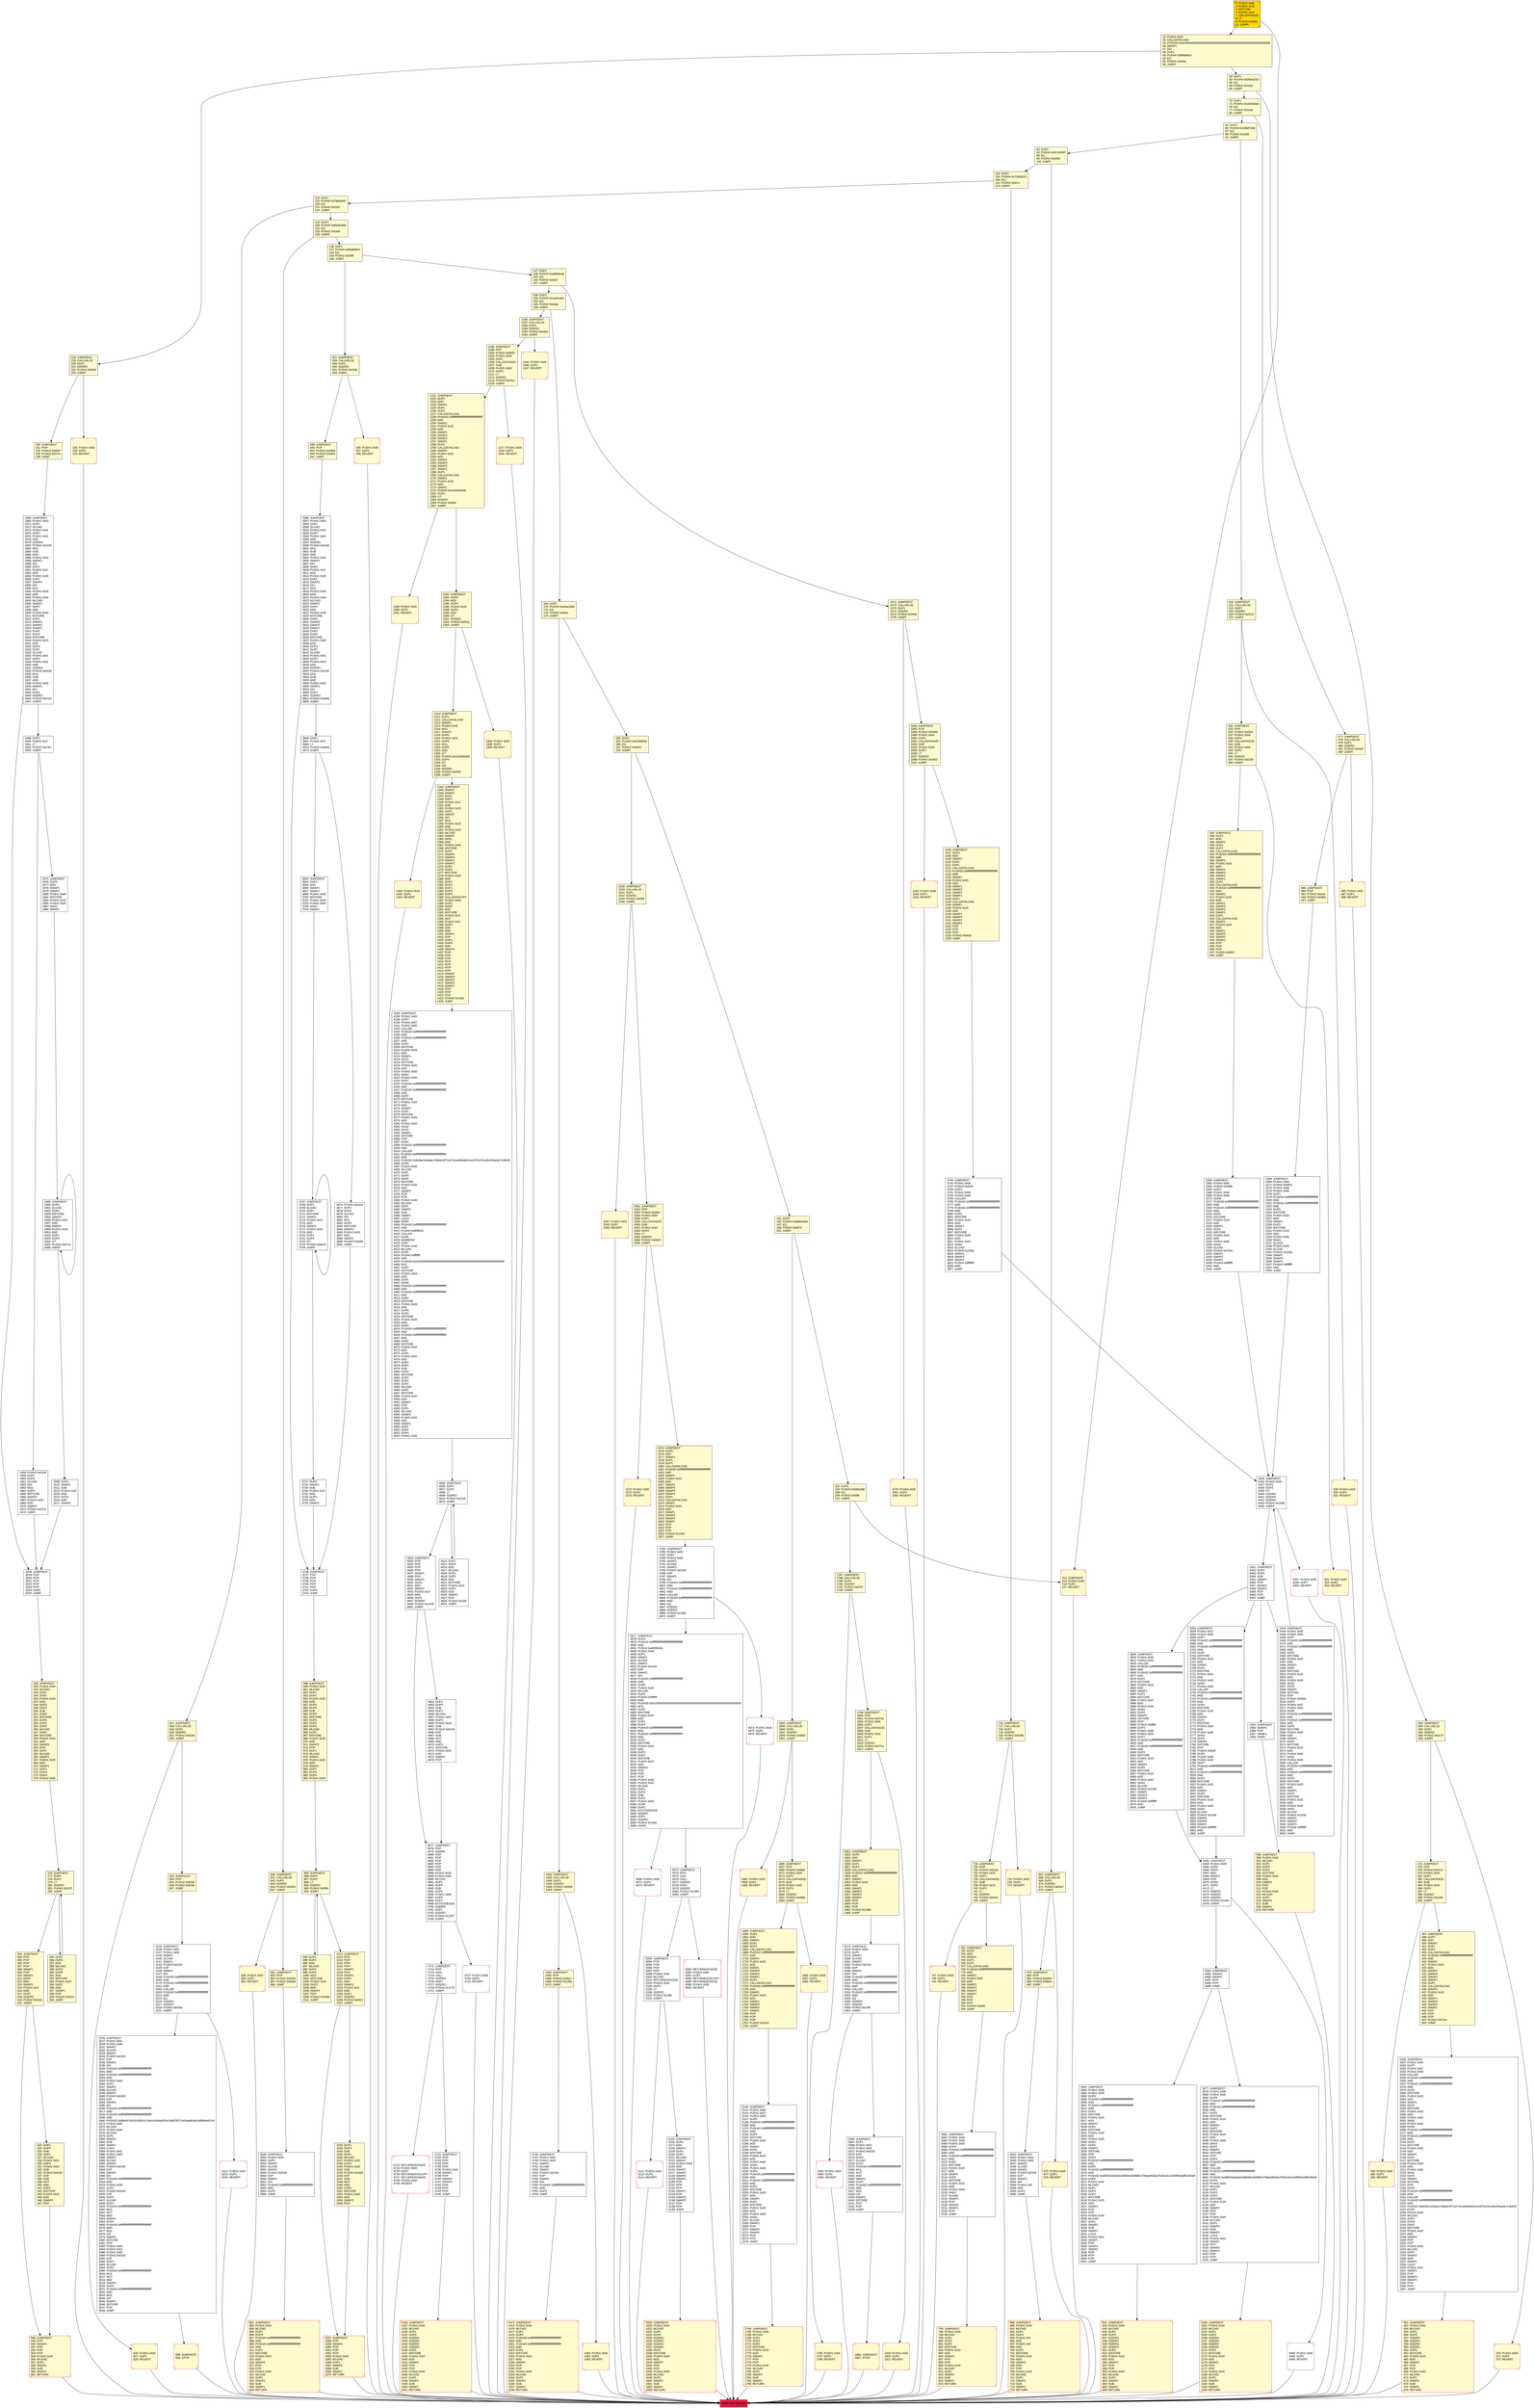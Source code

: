 digraph G {
bgcolor=transparent rankdir=UD;
node [shape=box style=filled color=black fillcolor=white fontname=arial fontcolor=black];
675 [label="675: PUSH1 0x00\l677: DUP1\l678: REVERT\l" fillcolor=lemonchiffon shape=Msquare color=crimson ];
1032 [label="1032: DUP1\l1033: DUP3\l1034: SUB\l1035: DUP1\l1036: MLOAD\l1037: PUSH1 0x01\l1039: DUP4\l1040: PUSH1 0x20\l1042: SUB\l1043: PUSH2 0x0100\l1046: EXP\l1047: SUB\l1048: NOT\l1049: AND\l1050: DUP2\l1051: MSTORE\l1052: PUSH1 0x20\l1054: ADD\l1055: SWAP2\l1056: POP\l" fillcolor=lemonchiffon ];
1868 [label="1868: JUMPDEST\l1869: PUSH1 0x03\l1871: DUP1\l1872: SLOAD\l1873: PUSH1 0x01\l1875: DUP2\l1876: PUSH1 0x01\l1878: AND\l1879: ISZERO\l1880: PUSH2 0x0100\l1883: MUL\l1884: SUB\l1885: AND\l1886: PUSH1 0x02\l1888: SWAP1\l1889: DIV\l1890: DUP1\l1891: PUSH1 0x1f\l1893: ADD\l1894: PUSH1 0x20\l1896: DUP1\l1897: SWAP2\l1898: DIV\l1899: MUL\l1900: PUSH1 0x20\l1902: ADD\l1903: PUSH1 0x40\l1905: MLOAD\l1906: SWAP1\l1907: DUP2\l1908: ADD\l1909: PUSH1 0x40\l1911: MSTORE\l1912: DUP1\l1913: SWAP3\l1914: SWAP2\l1915: SWAP1\l1916: DUP2\l1917: DUP2\l1918: MSTORE\l1919: PUSH1 0x20\l1921: ADD\l1922: DUP3\l1923: DUP1\l1924: SLOAD\l1925: PUSH1 0x01\l1927: DUP2\l1928: PUSH1 0x01\l1930: AND\l1931: ISZERO\l1932: PUSH2 0x0100\l1935: MUL\l1936: SUB\l1937: AND\l1938: PUSH1 0x02\l1940: SWAP1\l1941: DIV\l1942: DUP1\l1943: ISZERO\l1944: PUSH2 0x07e2\l1947: JUMPI\l" ];
948 [label="948: JUMPDEST\l949: PUSH1 0x40\l951: MLOAD\l952: DUP1\l953: DUP1\l954: PUSH1 0x20\l956: ADD\l957: DUP3\l958: DUP2\l959: SUB\l960: DUP3\l961: MSTORE\l962: DUP4\l963: DUP2\l964: DUP2\l965: MLOAD\l966: DUP2\l967: MSTORE\l968: PUSH1 0x20\l970: ADD\l971: SWAP2\l972: POP\l973: DUP1\l974: MLOAD\l975: SWAP1\l976: PUSH1 0x20\l978: ADD\l979: SWAP1\l980: DUP1\l981: DUP4\l982: DUP4\l983: PUSH1 0x00\l" fillcolor=lemonchiffon ];
4784 [label="4784: JUMPDEST\l4785: PUSH1 0x00\l4787: DUP1\l4788: PUSH1 0x00\l4790: SWAP1\l4791: SLOAD\l4792: SWAP1\l4793: PUSH2 0x0100\l4796: EXP\l4797: SWAP1\l4798: DIV\l4799: PUSH20 0xffffffffffffffffffffffffffffffffffffffff\l4820: AND\l4821: PUSH20 0xffffffffffffffffffffffffffffffffffffffff\l4842: AND\l4843: CALLER\l4844: PUSH20 0xffffffffffffffffffffffffffffffffffffffff\l4865: AND\l4866: EQ\l4867: ISZERO\l4868: ISZERO\l4869: PUSH2 0x130d\l4872: JUMPI\l" ];
688 [label="688: JUMPDEST\l689: PUSH1 0x40\l691: MLOAD\l692: DUP1\l693: DUP3\l694: PUSH1 0xff\l696: AND\l697: PUSH1 0xff\l699: AND\l700: DUP2\l701: MSTORE\l702: PUSH1 0x20\l704: ADD\l705: SWAP2\l706: POP\l707: POP\l708: PUSH1 0x40\l710: MLOAD\l711: DUP1\l712: SWAP2\l713: SUB\l714: SWAP1\l715: RETURN\l" fillcolor=lemonchiffon shape=Msquare color=crimson ];
230 [label="230: JUMPDEST\l231: POP\l232: PUSH2 0x00ef\l235: PUSH2 0x074c\l238: JUMP\l" fillcolor=lemonchiffon ];
935 [label="935: PUSH1 0x00\l937: DUP1\l938: REVERT\l" fillcolor=lemonchiffon shape=Msquare color=crimson ];
158 [label="158: DUP1\l159: PUSH4 0xcae9ca51\l164: EQ\l165: PUSH2 0x04a2\l168: JUMPI\l" fillcolor=lemonchiffon ];
1194 [label="1194: PUSH1 0x00\l1196: DUP1\l1197: REVERT\l" fillcolor=lemonchiffon shape=Msquare color=crimson ];
1551 [label="1551: JUMPDEST\l1552: POP\l1553: PUSH2 0x065c\l1556: PUSH1 0x04\l1558: DUP1\l1559: CALLDATASIZE\l1560: SUB\l1561: PUSH1 0x40\l1563: DUP2\l1564: LT\l1565: ISZERO\l1566: PUSH2 0x0626\l1569: JUMPI\l" fillcolor=lemonchiffon ];
861 [label="861: JUMPDEST\l862: PUSH1 0x40\l864: MLOAD\l865: DUP1\l866: DUP3\l867: PUSH20 0xffffffffffffffffffffffffffffffffffffffff\l888: AND\l889: PUSH20 0xffffffffffffffffffffffffffffffffffffffff\l910: AND\l911: DUP2\l912: MSTORE\l913: PUSH1 0x20\l915: ADD\l916: SWAP2\l917: POP\l918: POP\l919: PUSH1 0x40\l921: MLOAD\l922: DUP1\l923: SWAP2\l924: SUB\l925: SWAP1\l926: RETURN\l" fillcolor=lemonchiffon shape=Msquare color=crimson ];
1083 [label="1083: JUMPDEST\l1084: POP\l1085: PUSH2 0x0488\l1088: PUSH1 0x04\l1090: DUP1\l1091: CALLDATASIZE\l1092: SUB\l1093: PUSH1 0x40\l1095: DUP2\l1096: LT\l1097: ISZERO\l1098: PUSH2 0x0452\l1101: JUMPI\l" fillcolor=lemonchiffon ];
1460 [label="1460: PUSH1 0x00\l1462: DUP1\l1463: REVERT\l" fillcolor=lemonchiffon shape=Msquare color=crimson ];
4746 [label="4746: JUMPDEST\l4747: PUSH1 0x01\l4749: PUSH1 0x00\l4751: SWAP1\l4752: SLOAD\l4753: SWAP1\l4754: PUSH2 0x0100\l4757: EXP\l4758: SWAP1\l4759: DIV\l4760: PUSH20 0xffffffffffffffffffffffffffffffffffffffff\l4781: AND\l4782: DUP2\l4783: JUMP\l" ];
4155 [label="4155: JUMPDEST\l4156: PUSH1 0x00\l4158: DUP3\l4159: PUSH1 0x07\l4161: PUSH1 0x00\l4163: CALLER\l4164: PUSH20 0xffffffffffffffffffffffffffffffffffffffff\l4185: AND\l4186: PUSH20 0xffffffffffffffffffffffffffffffffffffffff\l4207: AND\l4208: DUP2\l4209: MSTORE\l4210: PUSH1 0x20\l4212: ADD\l4213: SWAP1\l4214: DUP2\l4215: MSTORE\l4216: PUSH1 0x20\l4218: ADD\l4219: PUSH1 0x00\l4221: SHA3\l4222: PUSH1 0x00\l4224: DUP7\l4225: PUSH20 0xffffffffffffffffffffffffffffffffffffffff\l4246: AND\l4247: PUSH20 0xffffffffffffffffffffffffffffffffffffffff\l4268: AND\l4269: DUP2\l4270: MSTORE\l4271: PUSH1 0x20\l4273: ADD\l4274: SWAP1\l4275: DUP2\l4276: MSTORE\l4277: PUSH1 0x20\l4279: ADD\l4280: PUSH1 0x00\l4282: SHA3\l4283: DUP2\l4284: SWAP1\l4285: SSTORE\l4286: POP\l4287: DUP4\l4288: PUSH20 0xffffffffffffffffffffffffffffffffffffffff\l4309: AND\l4310: CALLER\l4311: PUSH20 0xffffffffffffffffffffffffffffffffffffffff\l4332: AND\l4333: PUSH32 0x8c5be1e5ebec7d5bd14f71427d1e84f3dd0314c0f7b2291e5b200ac8c7c3b925\l4366: DUP6\l4367: PUSH1 0x40\l4369: MLOAD\l4370: DUP1\l4371: DUP3\l4372: DUP2\l4373: MSTORE\l4374: PUSH1 0x20\l4376: ADD\l4377: SWAP2\l4378: POP\l4379: POP\l4380: PUSH1 0x40\l4382: MLOAD\l4383: DUP1\l4384: SWAP2\l4385: SUB\l4386: SWAP1\l4387: LOG3\l4388: DUP4\l4389: PUSH20 0xffffffffffffffffffffffffffffffffffffffff\l4410: AND\l4411: PUSH4 0x8f4ffcb1\l4416: CALLER\l4417: DUP6\l4418: ADDRESS\l4419: DUP7\l4420: PUSH1 0x40\l4422: MLOAD\l4423: DUP6\l4424: PUSH4 0xffffffff\l4429: AND\l4430: PUSH29 0x0100000000000000000000000000000000000000000000000000000000\l4460: MUL\l4461: DUP2\l4462: MSTORE\l4463: PUSH1 0x04\l4465: ADD\l4466: DUP1\l4467: DUP6\l4468: PUSH20 0xffffffffffffffffffffffffffffffffffffffff\l4489: AND\l4490: PUSH20 0xffffffffffffffffffffffffffffffffffffffff\l4511: AND\l4512: DUP2\l4513: MSTORE\l4514: PUSH1 0x20\l4516: ADD\l4517: DUP5\l4518: DUP2\l4519: MSTORE\l4520: PUSH1 0x20\l4522: ADD\l4523: DUP4\l4524: PUSH20 0xffffffffffffffffffffffffffffffffffffffff\l4545: AND\l4546: PUSH20 0xffffffffffffffffffffffffffffffffffffffff\l4567: AND\l4568: DUP2\l4569: MSTORE\l4570: PUSH1 0x20\l4572: ADD\l4573: DUP1\l4574: PUSH1 0x20\l4576: ADD\l4577: DUP3\l4578: DUP2\l4579: SUB\l4580: DUP3\l4581: MSTORE\l4582: DUP4\l4583: DUP2\l4584: DUP2\l4585: MLOAD\l4586: DUP2\l4587: MSTORE\l4588: PUSH1 0x20\l4590: ADD\l4591: SWAP2\l4592: POP\l4593: DUP1\l4594: MLOAD\l4595: SWAP1\l4596: PUSH1 0x20\l4598: ADD\l4599: SWAP1\l4600: DUP1\l4601: DUP4\l4602: DUP4\l4603: PUSH1 0x00\l" ];
3226 [label="3226: JUMPDEST\l3227: PUSH1 0x01\l3229: PUSH1 0x00\l3231: SWAP1\l3232: SLOAD\l3233: SWAP1\l3234: PUSH2 0x0100\l3237: EXP\l3238: SWAP1\l3239: DIV\l3240: PUSH20 0xffffffffffffffffffffffffffffffffffffffff\l3261: AND\l3262: PUSH20 0xffffffffffffffffffffffffffffffffffffffff\l3283: AND\l3284: PUSH1 0x00\l3286: DUP1\l3287: SWAP1\l3288: SLOAD\l3289: SWAP1\l3290: PUSH2 0x0100\l3293: EXP\l3294: SWAP1\l3295: DIV\l3296: PUSH20 0xffffffffffffffffffffffffffffffffffffffff\l3317: AND\l3318: PUSH20 0xffffffffffffffffffffffffffffffffffffffff\l3339: AND\l3340: PUSH32 0x8be0079c531659141344cd1fd0a4f28419497f9722a3daafe3b4186f6b6457e0\l3373: PUSH1 0x40\l3375: MLOAD\l3376: PUSH1 0x40\l3378: MLOAD\l3379: DUP1\l3380: SWAP2\l3381: SUB\l3382: SWAP1\l3383: LOG3\l3384: PUSH1 0x01\l3386: PUSH1 0x00\l3388: SWAP1\l3389: SLOAD\l3390: SWAP1\l3391: PUSH2 0x0100\l3394: EXP\l3395: SWAP1\l3396: DIV\l3397: PUSH20 0xffffffffffffffffffffffffffffffffffffffff\l3418: AND\l3419: PUSH1 0x00\l3421: DUP1\l3422: PUSH2 0x0100\l3425: EXP\l3426: DUP2\l3427: SLOAD\l3428: DUP2\l3429: PUSH20 0xffffffffffffffffffffffffffffffffffffffff\l3450: MUL\l3451: NOT\l3452: AND\l3453: SWAP1\l3454: DUP4\l3455: PUSH20 0xffffffffffffffffffffffffffffffffffffffff\l3476: AND\l3477: MUL\l3478: OR\l3479: SWAP1\l3480: SSTORE\l3481: POP\l3482: PUSH1 0x00\l3484: PUSH1 0x01\l3486: PUSH1 0x00\l3488: PUSH2 0x0100\l3491: EXP\l3492: DUP2\l3493: SLOAD\l3494: DUP2\l3495: PUSH20 0xffffffffffffffffffffffffffffffffffffffff\l3516: MUL\l3517: NOT\l3518: AND\l3519: SWAP1\l3520: DUP4\l3521: PUSH20 0xffffffffffffffffffffffffffffffffffffffff\l3542: AND\l3543: MUL\l3544: OR\l3545: SWAP1\l3546: SSTORE\l3547: POP\l3548: JUMP\l" ];
4711 [label="4711: JUMPDEST\l4712: POP\l4713: GAS\l4714: CALL\l4715: ISZERO\l4716: DUP1\l4717: ISZERO\l4718: PUSH2 0x127b\l4721: JUMPI\l" ];
1666 [label="1666: JUMPDEST\l1667: POP\l1668: PUSH2 0x06e5\l1671: PUSH1 0x04\l1673: DUP1\l1674: CALLDATASIZE\l1675: SUB\l1676: PUSH1 0x40\l1678: DUP2\l1679: LT\l1680: ISZERO\l1681: PUSH2 0x0699\l1684: JUMPI\l" fillcolor=lemonchiffon ];
3744 [label="3744: JUMPDEST\l3745: PUSH1 0x00\l3747: PUSH2 0x0ef4\l3750: DUP3\l3751: PUSH1 0x06\l3753: PUSH1 0x00\l3755: CALLER\l3756: PUSH20 0xffffffffffffffffffffffffffffffffffffffff\l3777: AND\l3778: PUSH20 0xffffffffffffffffffffffffffffffffffffffff\l3799: AND\l3800: DUP2\l3801: MSTORE\l3802: PUSH1 0x20\l3804: ADD\l3805: SWAP1\l3806: DUP2\l3807: MSTORE\l3808: PUSH1 0x20\l3810: ADD\l3811: PUSH1 0x00\l3813: SHA3\l3814: SLOAD\l3815: PUSH2 0x153a\l3818: SWAP1\l3819: SWAP2\l3820: SWAP1\l3821: PUSH4 0xffffffff\l3826: AND\l3827: JUMP\l" ];
1989 [label="1989: JUMPDEST\l1990: DUP2\l1991: SLOAD\l1992: DUP2\l1993: MSTORE\l1994: SWAP1\l1995: PUSH1 0x01\l1997: ADD\l1998: SWAP1\l1999: PUSH1 0x20\l2001: ADD\l2002: DUP1\l2003: DUP4\l2004: GT\l2005: PUSH2 0x07c5\l2008: JUMPI\l" ];
4652 [label="4652: DUP1\l4653: DUP3\l4654: SUB\l4655: DUP1\l4656: MLOAD\l4657: PUSH1 0x01\l4659: DUP4\l4660: PUSH1 0x20\l4662: SUB\l4663: PUSH2 0x0100\l4666: EXP\l4667: SUB\l4668: NOT\l4669: AND\l4670: DUP2\l4671: MSTORE\l4672: PUSH1 0x20\l4674: ADD\l4675: SWAP2\l4676: POP\l" ];
393 [label="393: PUSH1 0x00\l395: DUP1\l396: REVERT\l" fillcolor=lemonchiffon shape=Msquare color=crimson ];
202 [label="202: DUP1\l203: PUSH4 0xf2fde38b\l208: EQ\l209: PUSH2 0x06fb\l212: JUMPI\l" fillcolor=lemonchiffon ];
4614 [label="4614: DUP1\l4615: DUP3\l4616: ADD\l4617: MLOAD\l4618: DUP2\l4619: DUP5\l4620: ADD\l4621: MSTORE\l4622: PUSH1 0x20\l4624: DUP2\l4625: ADD\l4626: SWAP1\l4627: POP\l4628: PUSH2 0x11fd\l4631: JUMP\l" ];
1799 [label="1799: JUMPDEST\l1800: POP\l1801: PUSH2 0x074a\l1804: PUSH1 0x04\l1806: DUP1\l1807: CALLDATASIZE\l1808: SUB\l1809: PUSH1 0x20\l1811: DUP2\l1812: LT\l1813: ISZERO\l1814: PUSH2 0x071e\l1817: JUMPI\l" fillcolor=lemonchiffon ];
13 [label="13: PUSH1 0x00\l15: CALLDATALOAD\l16: PUSH29 0x0100000000000000000000000000000000000000000000000000000000\l46: SWAP1\l47: DIV\l48: DUP1\l49: PUSH4 0x06fdde03\l54: EQ\l55: PUSH2 0x00da\l58: JUMPI\l" fillcolor=lemonchiffon ];
191 [label="191: DUP1\l192: PUSH4 0xdd62ed3e\l197: EQ\l198: PUSH2 0x0676\l201: JUMPI\l" fillcolor=lemonchiffon ];
728 [label="728: JUMPDEST\l729: POP\l730: PUSH2 0x031b\l733: PUSH1 0x04\l735: DUP1\l736: CALLDATASIZE\l737: SUB\l738: PUSH1 0x20\l740: DUP2\l741: LT\l742: ISZERO\l743: PUSH2 0x02ef\l746: JUMPI\l" fillcolor=lemonchiffon ];
1685 [label="1685: PUSH1 0x00\l1687: DUP1\l1688: REVERT\l" fillcolor=lemonchiffon shape=Msquare color=crimson ];
1689 [label="1689: JUMPDEST\l1690: DUP2\l1691: ADD\l1692: SWAP1\l1693: DUP1\l1694: DUP1\l1695: CALLDATALOAD\l1696: PUSH20 0xffffffffffffffffffffffffffffffffffffffff\l1717: AND\l1718: SWAP1\l1719: PUSH1 0x20\l1721: ADD\l1722: SWAP1\l1723: SWAP3\l1724: SWAP2\l1725: SWAP1\l1726: DUP1\l1727: CALLDATALOAD\l1728: PUSH20 0xffffffffffffffffffffffffffffffffffffffff\l1749: AND\l1750: SWAP1\l1751: PUSH1 0x20\l1753: ADD\l1754: SWAP1\l1755: SWAP3\l1756: SWAP2\l1757: SWAP1\l1758: POP\l1759: POP\l1760: POP\l1761: PUSH2 0x1414\l1764: JUMP\l" fillcolor=lemonchiffon ];
3222 [label="3222: PUSH1 0x00\l3224: DUP1\l3225: REVERT\l" shape=Msquare color=crimson ];
3042 [label="3042: JUMPDEST\l3043: PUSH1 0x04\l3045: PUSH1 0x00\l3047: SWAP1\l3048: SLOAD\l3049: SWAP1\l3050: PUSH2 0x0100\l3053: EXP\l3054: SWAP1\l3055: DIV\l3056: PUSH1 0xff\l3058: AND\l3059: DUP2\l3060: JUMP\l" ];
3586 [label="3586: JUMPDEST\l3587: PUSH1 0x02\l3589: DUP1\l3590: SLOAD\l3591: PUSH1 0x01\l3593: DUP2\l3594: PUSH1 0x01\l3596: AND\l3597: ISZERO\l3598: PUSH2 0x0100\l3601: MUL\l3602: SUB\l3603: AND\l3604: PUSH1 0x02\l3606: SWAP1\l3607: DIV\l3608: DUP1\l3609: PUSH1 0x1f\l3611: ADD\l3612: PUSH1 0x20\l3614: DUP1\l3615: SWAP2\l3616: DIV\l3617: MUL\l3618: PUSH1 0x20\l3620: ADD\l3621: PUSH1 0x40\l3623: MLOAD\l3624: SWAP1\l3625: DUP2\l3626: ADD\l3627: PUSH1 0x40\l3629: MSTORE\l3630: DUP1\l3631: SWAP3\l3632: SWAP2\l3633: SWAP1\l3634: DUP2\l3635: DUP2\l3636: MSTORE\l3637: PUSH1 0x20\l3639: ADD\l3640: DUP3\l3641: DUP1\l3642: SLOAD\l3643: PUSH1 0x01\l3645: DUP2\l3646: PUSH1 0x01\l3648: AND\l3649: ISZERO\l3650: PUSH2 0x0100\l3653: MUL\l3654: SUB\l3655: AND\l3656: PUSH1 0x02\l3658: SWAP1\l3659: DIV\l3660: DUP1\l3661: ISZERO\l3662: PUSH2 0x0e98\l3665: JUMPI\l" ];
0 [label="0: PUSH1 0x80\l2: PUSH1 0x40\l4: MSTORE\l5: PUSH1 0x04\l7: CALLDATASIZE\l8: LT\l9: PUSH2 0x00d5\l12: JUMPI\l" fillcolor=lemonchiffon shape=Msquare fillcolor=gold ];
498 [label="498: JUMPDEST\l499: PUSH1 0x40\l501: MLOAD\l502: DUP1\l503: DUP3\l504: DUP2\l505: MSTORE\l506: PUSH1 0x20\l508: ADD\l509: SWAP2\l510: POP\l511: POP\l512: PUSH1 0x40\l514: MLOAD\l515: DUP1\l516: SWAP2\l517: SUB\l518: SWAP1\l519: RETURN\l" fillcolor=lemonchiffon shape=Msquare color=crimson ];
226 [label="226: PUSH1 0x00\l228: DUP1\l229: REVERT\l" fillcolor=lemonchiffon shape=Msquare color=crimson ];
485 [label="485: PUSH1 0x00\l487: DUP1\l488: REVERT\l" fillcolor=lemonchiffon shape=Msquare color=crimson ];
323 [label="323: DUP1\l324: DUP3\l325: SUB\l326: DUP1\l327: MLOAD\l328: PUSH1 0x01\l330: DUP4\l331: PUSH1 0x20\l333: SUB\l334: PUSH2 0x0100\l337: EXP\l338: SUB\l339: NOT\l340: AND\l341: DUP2\l342: MSTORE\l343: PUSH1 0x20\l345: ADD\l346: SWAP2\l347: POP\l" fillcolor=lemonchiffon ];
994 [label="994: DUP1\l995: DUP3\l996: ADD\l997: MLOAD\l998: DUP2\l999: DUP5\l1000: ADD\l1001: MSTORE\l1002: PUSH1 0x20\l1004: DUP2\l1005: ADD\l1006: SWAP1\l1007: POP\l1008: PUSH2 0x03d9\l1011: JUMP\l" fillcolor=lemonchiffon ];
1106 [label="1106: JUMPDEST\l1107: DUP2\l1108: ADD\l1109: SWAP1\l1110: DUP1\l1111: DUP1\l1112: CALLDATALOAD\l1113: PUSH20 0xffffffffffffffffffffffffffffffffffffffff\l1134: AND\l1135: SWAP1\l1136: PUSH1 0x20\l1138: ADD\l1139: SWAP1\l1140: SWAP3\l1141: SWAP2\l1142: SWAP1\l1143: DUP1\l1144: CALLDATALOAD\l1145: SWAP1\l1146: PUSH1 0x20\l1148: ADD\l1149: SWAP1\l1150: SWAP3\l1151: SWAP2\l1152: SWAP1\l1153: POP\l1154: POP\l1155: POP\l1156: PUSH2 0x0ea0\l1159: JUMP\l" fillcolor=lemonchiffon ];
747 [label="747: PUSH1 0x00\l749: DUP1\l750: REVERT\l" fillcolor=lemonchiffon shape=Msquare color=crimson ];
3977 [label="3977: JUMPDEST\l3978: PUSH1 0x06\l3980: PUSH1 0x00\l3982: DUP6\l3983: PUSH20 0xffffffffffffffffffffffffffffffffffffffff\l4004: AND\l4005: PUSH20 0xffffffffffffffffffffffffffffffffffffffff\l4026: AND\l4027: DUP2\l4028: MSTORE\l4029: PUSH1 0x20\l4031: ADD\l4032: SWAP1\l4033: DUP2\l4034: MSTORE\l4035: PUSH1 0x20\l4037: ADD\l4038: PUSH1 0x00\l4040: SHA3\l4041: DUP2\l4042: SWAP1\l4043: SSTORE\l4044: POP\l4045: DUP3\l4046: PUSH20 0xffffffffffffffffffffffffffffffffffffffff\l4067: AND\l4068: CALLER\l4069: PUSH20 0xffffffffffffffffffffffffffffffffffffffff\l4090: AND\l4091: PUSH32 0xddf252ad1be2c89b69c2b068fc378daa952ba7f163c4a11628f55a4df523b3ef\l4124: DUP5\l4125: PUSH1 0x40\l4127: MLOAD\l4128: DUP1\l4129: DUP3\l4130: DUP2\l4131: MSTORE\l4132: PUSH1 0x20\l4134: ADD\l4135: SWAP2\l4136: POP\l4137: POP\l4138: PUSH1 0x40\l4140: MLOAD\l4141: DUP1\l4142: SWAP2\l4143: SUB\l4144: SWAP1\l4145: LOG3\l4146: PUSH1 0x01\l4148: SWAP1\l4149: POP\l4150: SWAP3\l4151: SWAP2\l4152: POP\l4153: POP\l4154: JUMP\l" ];
81 [label="81: DUP1\l82: PUSH4 0x23b872dd\l87: EQ\l88: PUSH2 0x0208\l91: JUMPI\l" fillcolor=lemonchiffon ];
532 [label="532: JUMPDEST\l533: POP\l534: PUSH2 0x0281\l537: PUSH1 0x04\l539: DUP1\l540: CALLDATASIZE\l541: SUB\l542: PUSH1 0x60\l544: DUP2\l545: LT\l546: ISZERO\l547: PUSH2 0x022b\l550: JUMPI\l" fillcolor=lemonchiffon ];
103 [label="103: DUP1\l104: PUSH4 0x70a08231\l109: EQ\l110: PUSH2 0x02cc\l113: JUMPI\l" fillcolor=lemonchiffon ];
136 [label="136: DUP1\l137: PUSH4 0x95d89b41\l142: EQ\l143: PUSH2 0x039f\l146: JUMPI\l" fillcolor=lemonchiffon ];
1654 [label="1654: JUMPDEST\l1655: CALLVALUE\l1656: DUP1\l1657: ISZERO\l1658: PUSH2 0x0682\l1661: JUMPI\l" fillcolor=lemonchiffon ];
276 [label="276: JUMPDEST\l277: DUP4\l278: DUP2\l279: LT\l280: ISZERO\l281: PUSH2 0x012f\l284: JUMPI\l" fillcolor=lemonchiffon ];
5362 [label="5362: PUSH1 0x00\l5364: DUP1\l5365: REVERT\l" shape=Msquare color=crimson ];
5484 [label="5484: JUMPDEST\l5485: SWAP3\l5486: SWAP2\l5487: POP\l5488: POP\l5489: JUMP\l" ];
1765 [label="1765: JUMPDEST\l1766: PUSH1 0x40\l1768: MLOAD\l1769: DUP1\l1770: DUP3\l1771: DUP2\l1772: MSTORE\l1773: PUSH1 0x20\l1775: ADD\l1776: SWAP2\l1777: POP\l1778: POP\l1779: PUSH1 0x40\l1781: MLOAD\l1782: DUP1\l1783: SWAP2\l1784: SUB\l1785: SWAP1\l1786: RETURN\l" fillcolor=lemonchiffon shape=Msquare color=crimson ];
5111 [label="5111: PUSH1 0x00\l5113: DUP1\l5114: REVERT\l" shape=Msquare color=crimson ];
667 [label="667: JUMPDEST\l668: CALLVALUE\l669: DUP1\l670: ISZERO\l671: PUSH2 0x02a7\l674: JUMPI\l" fillcolor=lemonchiffon ];
239 [label="239: JUMPDEST\l240: PUSH1 0x40\l242: MLOAD\l243: DUP1\l244: DUP1\l245: PUSH1 0x20\l247: ADD\l248: DUP3\l249: DUP2\l250: SUB\l251: DUP3\l252: MSTORE\l253: DUP4\l254: DUP2\l255: DUP2\l256: MLOAD\l257: DUP2\l258: MSTORE\l259: PUSH1 0x20\l261: ADD\l262: SWAP2\l263: POP\l264: DUP1\l265: MLOAD\l266: SWAP1\l267: PUSH1 0x20\l269: ADD\l270: SWAP1\l271: DUP1\l272: DUP4\l273: DUP4\l274: PUSH1 0x00\l" fillcolor=lemonchiffon ];
1217 [label="1217: PUSH1 0x00\l1219: DUP1\l1220: REVERT\l" fillcolor=lemonchiffon shape=Msquare color=crimson ];
1628 [label="1628: JUMPDEST\l1629: PUSH1 0x40\l1631: MLOAD\l1632: DUP1\l1633: DUP3\l1634: ISZERO\l1635: ISZERO\l1636: ISZERO\l1637: ISZERO\l1638: DUP2\l1639: MSTORE\l1640: PUSH1 0x20\l1642: ADD\l1643: SWAP2\l1644: POP\l1645: POP\l1646: PUSH1 0x40\l1648: MLOAD\l1649: DUP1\l1650: SWAP2\l1651: SUB\l1652: SWAP1\l1653: RETURN\l" fillcolor=lemonchiffon shape=Msquare color=crimson ];
2354 [label="2354: JUMPDEST\l2355: SWAP1\l2356: POP\l2357: SWAP1\l2358: JUMP\l" ];
4677 [label="4677: JUMPDEST\l4678: POP\l4679: SWAP6\l4680: POP\l4681: POP\l4682: POP\l4683: POP\l4684: POP\l4685: POP\l4686: PUSH1 0x00\l4688: PUSH1 0x40\l4690: MLOAD\l4691: DUP1\l4692: DUP4\l4693: SUB\l4694: DUP2\l4695: PUSH1 0x00\l4697: DUP8\l4698: DUP1\l4699: EXTCODESIZE\l4700: ISZERO\l4701: DUP1\l4702: ISZERO\l4703: PUSH2 0x1267\l4706: JUMPI\l" ];
169 [label="169: DUP1\l170: PUSH4 0xd4ee1d90\l175: EQ\l176: PUSH2 0x05ac\l179: JUMPI\l" fillcolor=lemonchiffon ];
1452 [label="1452: JUMPDEST\l1453: CALLVALUE\l1454: DUP1\l1455: ISZERO\l1456: PUSH2 0x05b8\l1459: JUMPI\l" fillcolor=lemonchiffon ];
4722 [label="4722: RETURNDATASIZE\l4723: PUSH1 0x00\l4725: DUP1\l4726: RETURNDATACOPY\l4727: RETURNDATASIZE\l4728: PUSH1 0x00\l4730: REVERT\l" shape=Msquare color=crimson ];
114 [label="114: DUP1\l115: PUSH4 0x79ba5097\l120: EQ\l121: PUSH2 0x0331\l124: JUMPI\l" fillcolor=lemonchiffon ];
3707 [label="3707: JUMPDEST\l3708: DUP2\l3709: SLOAD\l3710: DUP2\l3711: MSTORE\l3712: SWAP1\l3713: PUSH1 0x01\l3715: ADD\l3716: SWAP1\l3717: PUSH1 0x20\l3719: ADD\l3720: DUP1\l3721: DUP4\l3722: GT\l3723: PUSH2 0x0e7b\l3726: JUMPI\l" ];
5069 [label="5069: PUSH1 0x00\l5071: DUP1\l5072: REVERT\l" shape=Msquare color=crimson ];
397 [label="397: JUMPDEST\l398: DUP2\l399: ADD\l400: SWAP1\l401: DUP1\l402: DUP1\l403: CALLDATALOAD\l404: PUSH20 0xffffffffffffffffffffffffffffffffffffffff\l425: AND\l426: SWAP1\l427: PUSH1 0x20\l429: ADD\l430: SWAP1\l431: SWAP3\l432: SWAP2\l433: SWAP1\l434: DUP1\l435: CALLDATALOAD\l436: SWAP1\l437: PUSH1 0x20\l439: ADD\l440: SWAP1\l441: SWAP3\l442: SWAP2\l443: SWAP1\l444: POP\l445: POP\l446: POP\l447: PUSH2 0x07ea\l450: JUMP\l" fillcolor=lemonchiffon ];
3061 [label="3061: JUMPDEST\l3062: PUSH1 0x00\l3064: PUSH1 0x06\l3066: PUSH1 0x00\l3068: DUP4\l3069: PUSH20 0xffffffffffffffffffffffffffffffffffffffff\l3090: AND\l3091: PUSH20 0xffffffffffffffffffffffffffffffffffffffff\l3112: AND\l3113: DUP2\l3114: MSTORE\l3115: PUSH1 0x20\l3117: ADD\l3118: SWAP1\l3119: DUP2\l3120: MSTORE\l3121: PUSH1 0x20\l3123: ADD\l3124: PUSH1 0x00\l3126: SHA3\l3127: SLOAD\l3128: SWAP1\l3129: POP\l3130: SWAP2\l3131: SWAP1\l3132: POP\l3133: JUMP\l" ];
3674 [label="3674: PUSH2 0x0100\l3677: DUP1\l3678: DUP4\l3679: SLOAD\l3680: DIV\l3681: MUL\l3682: DUP4\l3683: MSTORE\l3684: SWAP2\l3685: PUSH1 0x20\l3687: ADD\l3688: SWAP2\l3689: PUSH2 0x0e98\l3692: JUMP\l" ];
4877 [label="4877: JUMPDEST\l4878: DUP3\l4879: PUSH20 0xffffffffffffffffffffffffffffffffffffffff\l4900: AND\l4901: PUSH4 0xa9059cbb\l4906: PUSH1 0x00\l4908: DUP1\l4909: SWAP1\l4910: SLOAD\l4911: SWAP1\l4912: PUSH2 0x0100\l4915: EXP\l4916: SWAP1\l4917: DIV\l4918: PUSH20 0xffffffffffffffffffffffffffffffffffffffff\l4939: AND\l4940: DUP5\l4941: PUSH1 0x40\l4943: MLOAD\l4944: DUP4\l4945: PUSH4 0xffffffff\l4950: AND\l4951: PUSH29 0x0100000000000000000000000000000000000000000000000000000000\l4981: MUL\l4982: DUP2\l4983: MSTORE\l4984: PUSH1 0x04\l4986: ADD\l4987: DUP1\l4988: DUP4\l4989: PUSH20 0xffffffffffffffffffffffffffffffffffffffff\l5010: AND\l5011: PUSH20 0xffffffffffffffffffffffffffffffffffffffff\l5032: AND\l5033: DUP2\l5034: MSTORE\l5035: PUSH1 0x20\l5037: ADD\l5038: DUP3\l5039: DUP2\l5040: MSTORE\l5041: PUSH1 0x20\l5043: ADD\l5044: SWAP3\l5045: POP\l5046: POP\l5047: POP\l5048: PUSH1 0x20\l5050: PUSH1 0x40\l5052: MLOAD\l5053: DUP1\l5054: DUP4\l5055: SUB\l5056: DUP2\l5057: PUSH1 0x00\l5059: DUP8\l5060: DUP1\l5061: EXTCODESIZE\l5062: ISZERO\l5063: DUP1\l5064: ISZERO\l5065: PUSH2 0x13d1\l5068: JUMPI\l" ];
5490 [label="5490: EXIT BLOCK\l" fillcolor=crimson ];
2443 [label="2443: JUMPDEST\l2444: PUSH1 0x06\l2446: PUSH1 0x00\l2448: DUP7\l2449: PUSH20 0xffffffffffffffffffffffffffffffffffffffff\l2470: AND\l2471: PUSH20 0xffffffffffffffffffffffffffffffffffffffff\l2492: AND\l2493: DUP2\l2494: MSTORE\l2495: PUSH1 0x20\l2497: ADD\l2498: SWAP1\l2499: DUP2\l2500: MSTORE\l2501: PUSH1 0x20\l2503: ADD\l2504: PUSH1 0x00\l2506: SHA3\l2507: DUP2\l2508: SWAP1\l2509: SSTORE\l2510: POP\l2511: PUSH2 0x0a5d\l2514: DUP3\l2515: PUSH1 0x07\l2517: PUSH1 0x00\l2519: DUP8\l2520: PUSH20 0xffffffffffffffffffffffffffffffffffffffff\l2541: AND\l2542: PUSH20 0xffffffffffffffffffffffffffffffffffffffff\l2563: AND\l2564: DUP2\l2565: MSTORE\l2566: PUSH1 0x20\l2568: ADD\l2569: SWAP1\l2570: DUP2\l2571: MSTORE\l2572: PUSH1 0x20\l2574: ADD\l2575: PUSH1 0x00\l2577: SHA3\l2578: PUSH1 0x00\l2580: CALLER\l2581: PUSH20 0xffffffffffffffffffffffffffffffffffffffff\l2602: AND\l2603: PUSH20 0xffffffffffffffffffffffffffffffffffffffff\l2624: AND\l2625: DUP2\l2626: MSTORE\l2627: PUSH1 0x20\l2629: ADD\l2630: SWAP1\l2631: DUP2\l2632: MSTORE\l2633: PUSH1 0x20\l2635: ADD\l2636: PUSH1 0x00\l2638: SHA3\l2639: SLOAD\l2640: PUSH2 0x153a\l2643: SWAP1\l2644: SWAP2\l2645: SWAP1\l2646: PUSH4 0xffffffff\l2651: AND\l2652: JUMP\l" ];
5451 [label="5451: JUMPDEST\l5452: DUP2\l5453: DUP4\l5454: SUB\l5455: SWAP1\l5456: POP\l5457: SWAP3\l5458: SWAP2\l5459: POP\l5460: POP\l5461: JUMP\l" ];
5366 [label="5366: JUMPDEST\l5367: DUP1\l5368: PUSH1 0x01\l5370: PUSH1 0x00\l5372: PUSH2 0x0100\l5375: EXP\l5376: DUP2\l5377: SLOAD\l5378: DUP2\l5379: PUSH20 0xffffffffffffffffffffffffffffffffffffffff\l5400: MUL\l5401: NOT\l5402: AND\l5403: SWAP1\l5404: DUP4\l5405: PUSH20 0xffffffffffffffffffffffffffffffffffffffff\l5426: AND\l5427: MUL\l5428: OR\l5429: SWAP1\l5430: SSTORE\l5431: POP\l5432: POP\l5433: JUMP\l" ];
724 [label="724: PUSH1 0x00\l726: DUP1\l727: REVERT\l" fillcolor=lemonchiffon shape=Msquare color=crimson ];
852 [label="852: JUMPDEST\l853: POP\l854: PUSH2 0x035d\l857: PUSH2 0x0ddd\l860: JUMP\l" fillcolor=lemonchiffon ];
3693 [label="3693: JUMPDEST\l3694: DUP3\l3695: ADD\l3696: SWAP2\l3697: SWAP1\l3698: PUSH1 0x00\l3700: MSTORE\l3701: PUSH1 0x20\l3703: PUSH1 0x00\l3705: SHA3\l3706: SWAP1\l" ];
5275 [label="5275: JUMPDEST\l5276: PUSH1 0x00\l5278: DUP1\l5279: SWAP1\l5280: SLOAD\l5281: SWAP1\l5282: PUSH2 0x0100\l5285: EXP\l5286: SWAP1\l5287: DIV\l5288: PUSH20 0xffffffffffffffffffffffffffffffffffffffff\l5309: AND\l5310: PUSH20 0xffffffffffffffffffffffffffffffffffffffff\l5331: AND\l5332: CALLER\l5333: PUSH20 0xffffffffffffffffffffffffffffffffffffffff\l5354: AND\l5355: EQ\l5356: ISZERO\l5357: ISZERO\l5358: PUSH2 0x14f6\l5361: JUMPI\l" ];
927 [label="927: JUMPDEST\l928: CALLVALUE\l929: DUP1\l930: ISZERO\l931: PUSH2 0x03ab\l934: JUMPI\l" fillcolor=lemonchiffon ];
1787 [label="1787: JUMPDEST\l1788: CALLVALUE\l1789: DUP1\l1790: ISZERO\l1791: PUSH2 0x0707\l1794: JUMPI\l" fillcolor=lemonchiffon ];
1198 [label="1198: JUMPDEST\l1199: POP\l1200: PUSH2 0x0592\l1203: PUSH1 0x04\l1205: DUP1\l1206: CALLDATASIZE\l1207: SUB\l1208: PUSH1 0x60\l1210: DUP2\l1211: LT\l1212: ISZERO\l1213: PUSH2 0x04c5\l1216: JUMPI\l" fillcolor=lemonchiffon ];
1570 [label="1570: PUSH1 0x00\l1572: DUP1\l1573: REVERT\l" fillcolor=lemonchiffon shape=Msquare color=crimson ];
147 [label="147: DUP1\l148: PUSH4 0xa9059cbb\l153: EQ\l154: PUSH2 0x042f\l157: JUMPI\l" fillcolor=lemonchiffon ];
551 [label="551: PUSH1 0x00\l553: DUP1\l554: REVERT\l" fillcolor=lemonchiffon shape=Msquare color=crimson ];
2026 [label="2026: JUMPDEST\l2027: PUSH1 0x00\l2029: DUP2\l2030: PUSH1 0x07\l2032: PUSH1 0x00\l2034: CALLER\l2035: PUSH20 0xffffffffffffffffffffffffffffffffffffffff\l2056: AND\l2057: PUSH20 0xffffffffffffffffffffffffffffffffffffffff\l2078: AND\l2079: DUP2\l2080: MSTORE\l2081: PUSH1 0x20\l2083: ADD\l2084: SWAP1\l2085: DUP2\l2086: MSTORE\l2087: PUSH1 0x20\l2089: ADD\l2090: PUSH1 0x00\l2092: SHA3\l2093: PUSH1 0x00\l2095: DUP6\l2096: PUSH20 0xffffffffffffffffffffffffffffffffffffffff\l2117: AND\l2118: PUSH20 0xffffffffffffffffffffffffffffffffffffffff\l2139: AND\l2140: DUP2\l2141: MSTORE\l2142: PUSH1 0x20\l2144: ADD\l2145: SWAP1\l2146: DUP2\l2147: MSTORE\l2148: PUSH1 0x20\l2150: ADD\l2151: PUSH1 0x00\l2153: SHA3\l2154: DUP2\l2155: SWAP1\l2156: SSTORE\l2157: POP\l2158: DUP3\l2159: PUSH20 0xffffffffffffffffffffffffffffffffffffffff\l2180: AND\l2181: CALLER\l2182: PUSH20 0xffffffffffffffffffffffffffffffffffffffff\l2203: AND\l2204: PUSH32 0x8c5be1e5ebec7d5bd14f71427d1e84f3dd0314c0f7b2291e5b200ac8c7c3b925\l2237: DUP5\l2238: PUSH1 0x40\l2240: MLOAD\l2241: DUP1\l2242: DUP3\l2243: DUP2\l2244: MSTORE\l2245: PUSH1 0x20\l2247: ADD\l2248: SWAP2\l2249: POP\l2250: POP\l2251: PUSH1 0x40\l2253: MLOAD\l2254: DUP1\l2255: SWAP2\l2256: SUB\l2257: SWAP1\l2258: LOG3\l2259: PUSH1 0x01\l2261: SWAP1\l2262: POP\l2263: SWAP3\l2264: SWAP2\l2265: POP\l2266: POP\l2267: JUMP\l" ];
2653 [label="2653: JUMPDEST\l2654: PUSH1 0x07\l2656: PUSH1 0x00\l2658: DUP7\l2659: PUSH20 0xffffffffffffffffffffffffffffffffffffffff\l2680: AND\l2681: PUSH20 0xffffffffffffffffffffffffffffffffffffffff\l2702: AND\l2703: DUP2\l2704: MSTORE\l2705: PUSH1 0x20\l2707: ADD\l2708: SWAP1\l2709: DUP2\l2710: MSTORE\l2711: PUSH1 0x20\l2713: ADD\l2714: PUSH1 0x00\l2716: SHA3\l2717: PUSH1 0x00\l2719: CALLER\l2720: PUSH20 0xffffffffffffffffffffffffffffffffffffffff\l2741: AND\l2742: PUSH20 0xffffffffffffffffffffffffffffffffffffffff\l2763: AND\l2764: DUP2\l2765: MSTORE\l2766: PUSH1 0x20\l2768: ADD\l2769: SWAP1\l2770: DUP2\l2771: MSTORE\l2772: PUSH1 0x20\l2774: ADD\l2775: PUSH1 0x00\l2777: SHA3\l2778: DUP2\l2779: SWAP1\l2780: SSTORE\l2781: POP\l2782: PUSH2 0x0b2f\l2785: DUP3\l2786: PUSH1 0x06\l2788: PUSH1 0x00\l2790: DUP7\l2791: PUSH20 0xffffffffffffffffffffffffffffffffffffffff\l2812: AND\l2813: PUSH20 0xffffffffffffffffffffffffffffffffffffffff\l2834: AND\l2835: DUP2\l2836: MSTORE\l2837: PUSH1 0x20\l2839: ADD\l2840: SWAP1\l2841: DUP2\l2842: MSTORE\l2843: PUSH1 0x20\l2845: ADD\l2846: PUSH1 0x00\l2848: SHA3\l2849: SLOAD\l2850: PUSH2 0x1556\l2853: SWAP1\l2854: SWAP2\l2855: SWAP1\l2856: PUSH4 0xffffffff\l2861: AND\l2862: JUMP\l" ];
1822 [label="1822: JUMPDEST\l1823: DUP2\l1824: ADD\l1825: SWAP1\l1826: DUP1\l1827: DUP1\l1828: CALLDATALOAD\l1829: PUSH20 0xffffffffffffffffffffffffffffffffffffffff\l1850: AND\l1851: SWAP1\l1852: PUSH1 0x20\l1854: ADD\l1855: SWAP1\l1856: SWAP3\l1857: SWAP2\l1858: SWAP1\l1859: POP\l1860: POP\l1861: POP\l1862: PUSH2 0x149b\l1865: JUMP\l" fillcolor=lemonchiffon ];
477 [label="477: JUMPDEST\l478: CALLVALUE\l479: DUP1\l480: ISZERO\l481: PUSH2 0x01e9\l484: JUMPI\l" fillcolor=lemonchiffon ];
2268 [label="2268: JUMPDEST\l2269: PUSH1 0x00\l2271: PUSH2 0x0932\l2274: PUSH1 0x06\l2276: PUSH1 0x00\l2278: DUP1\l2279: PUSH20 0xffffffffffffffffffffffffffffffffffffffff\l2300: AND\l2301: PUSH20 0xffffffffffffffffffffffffffffffffffffffff\l2322: AND\l2323: DUP2\l2324: MSTORE\l2325: PUSH1 0x20\l2327: ADD\l2328: SWAP1\l2329: DUP2\l2330: MSTORE\l2331: PUSH1 0x20\l2333: ADD\l2334: PUSH1 0x00\l2336: SHA3\l2337: SLOAD\l2338: PUSH1 0x05\l2340: SLOAD\l2341: PUSH2 0x153a\l2344: SWAP1\l2345: SWAP2\l2346: SWAP1\l2347: PUSH4 0xffffffff\l2352: AND\l2353: JUMP\l" ];
1473 [label="1473: JUMPDEST\l1474: PUSH1 0x40\l1476: MLOAD\l1477: DUP1\l1478: DUP3\l1479: PUSH20 0xffffffffffffffffffffffffffffffffffffffff\l1500: AND\l1501: PUSH20 0xffffffffffffffffffffffffffffffffffffffff\l1522: AND\l1523: DUP2\l1524: MSTORE\l1525: PUSH1 0x20\l1527: ADD\l1528: SWAP2\l1529: POP\l1530: POP\l1531: PUSH1 0x40\l1533: MLOAD\l1534: DUP1\l1535: SWAP2\l1536: SUB\l1537: SWAP1\l1538: RETURN\l" fillcolor=lemonchiffon shape=Msquare color=crimson ];
5462 [label="5462: JUMPDEST\l5463: PUSH1 0x00\l5465: DUP2\l5466: DUP4\l5467: ADD\l5468: SWAP1\l5469: POP\l5470: DUP3\l5471: DUP2\l5472: LT\l5473: ISZERO\l5474: ISZERO\l5475: ISZERO\l5476: PUSH2 0x156c\l5479: JUMPI\l" ];
1186 [label="1186: JUMPDEST\l1187: CALLVALUE\l1188: DUP1\l1189: ISZERO\l1190: PUSH2 0x04ae\l1193: JUMPI\l" fillcolor=lemonchiffon ];
362 [label="362: JUMPDEST\l363: CALLVALUE\l364: DUP1\l365: ISZERO\l366: PUSH2 0x0176\l369: JUMPI\l" fillcolor=lemonchiffon ];
1079 [label="1079: PUSH1 0x00\l1081: DUP1\l1082: REVERT\l" fillcolor=lemonchiffon shape=Msquare color=crimson ];
840 [label="840: JUMPDEST\l841: CALLVALUE\l842: DUP1\l843: ISZERO\l844: PUSH2 0x0354\l847: JUMPI\l" fillcolor=lemonchiffon ];
825 [label="825: PUSH1 0x00\l827: DUP1\l828: REVERT\l" fillcolor=lemonchiffon shape=Msquare color=crimson ];
829 [label="829: JUMPDEST\l830: POP\l831: PUSH2 0x0346\l834: PUSH2 0x0c3e\l837: JUMP\l" fillcolor=lemonchiffon ];
489 [label="489: JUMPDEST\l490: POP\l491: PUSH2 0x01f2\l494: PUSH2 0x08dc\l497: JUMP\l" fillcolor=lemonchiffon ];
817 [label="817: JUMPDEST\l818: CALLVALUE\l819: DUP1\l820: ISZERO\l821: PUSH2 0x033d\l824: JUMPI\l" fillcolor=lemonchiffon ];
1340 [label="1340: PUSH1 0x00\l1342: DUP1\l1343: REVERT\l" fillcolor=lemonchiffon shape=Msquare color=crimson ];
3134 [label="3134: JUMPDEST\l3135: PUSH1 0x01\l3137: PUSH1 0x00\l3139: SWAP1\l3140: SLOAD\l3141: SWAP1\l3142: PUSH2 0x0100\l3145: EXP\l3146: SWAP1\l3147: DIV\l3148: PUSH20 0xffffffffffffffffffffffffffffffffffffffff\l3169: AND\l3170: PUSH20 0xffffffffffffffffffffffffffffffffffffffff\l3191: AND\l3192: CALLER\l3193: PUSH20 0xffffffffffffffffffffffffffffffffffffffff\l3214: AND\l3215: EQ\l3216: ISZERO\l3217: ISZERO\l3218: PUSH2 0x0c9a\l3221: JUMPI\l" ];
1539 [label="1539: JUMPDEST\l1540: CALLVALUE\l1541: DUP1\l1542: ISZERO\l1543: PUSH2 0x060f\l1546: JUMPI\l" fillcolor=lemonchiffon ];
5115 [label="5115: JUMPDEST\l5116: DUP2\l5117: ADD\l5118: SWAP1\l5119: DUP1\l5120: DUP1\l5121: MLOAD\l5122: SWAP1\l5123: PUSH1 0x20\l5125: ADD\l5126: SWAP1\l5127: SWAP3\l5128: SWAP2\l5129: SWAP1\l5130: POP\l5131: POP\l5132: POP\l5133: SWAP1\l5134: POP\l5135: SWAP3\l5136: SWAP2\l5137: POP\l5138: POP\l5139: JUMP\l" ];
1795 [label="1795: PUSH1 0x00\l1797: DUP1\l1798: REVERT\l" fillcolor=lemonchiffon shape=Msquare color=crimson ];
1574 [label="1574: JUMPDEST\l1575: DUP2\l1576: ADD\l1577: SWAP1\l1578: DUP1\l1579: DUP1\l1580: CALLDATALOAD\l1581: PUSH20 0xffffffffffffffffffffffffffffffffffffffff\l1602: AND\l1603: SWAP1\l1604: PUSH1 0x20\l1606: ADD\l1607: SWAP1\l1608: SWAP3\l1609: SWAP2\l1610: SWAP1\l1611: DUP1\l1612: CALLDATALOAD\l1613: SWAP1\l1614: PUSH1 0x20\l1616: ADD\l1617: SWAP1\l1618: SWAP3\l1619: SWAP2\l1620: SWAP1\l1621: POP\l1622: POP\l1623: POP\l1624: PUSH2 0x12b0\l1627: JUMP\l" fillcolor=lemonchiffon ];
125 [label="125: DUP1\l126: PUSH4 0x8da5cb5b\l131: EQ\l132: PUSH2 0x0348\l135: JUMPI\l" fillcolor=lemonchiffon ];
2863 [label="2863: JUMPDEST\l2864: PUSH1 0x06\l2866: PUSH1 0x00\l2868: DUP6\l2869: PUSH20 0xffffffffffffffffffffffffffffffffffffffff\l2890: AND\l2891: PUSH20 0xffffffffffffffffffffffffffffffffffffffff\l2912: AND\l2913: DUP2\l2914: MSTORE\l2915: PUSH1 0x20\l2917: ADD\l2918: SWAP1\l2919: DUP2\l2920: MSTORE\l2921: PUSH1 0x20\l2923: ADD\l2924: PUSH1 0x00\l2926: SHA3\l2927: DUP2\l2928: SWAP1\l2929: SSTORE\l2930: POP\l2931: DUP3\l2932: PUSH20 0xffffffffffffffffffffffffffffffffffffffff\l2953: AND\l2954: DUP5\l2955: PUSH20 0xffffffffffffffffffffffffffffffffffffffff\l2976: AND\l2977: PUSH32 0xddf252ad1be2c89b69c2b068fc378daa952ba7f163c4a11628f55a4df523b3ef\l3010: DUP5\l3011: PUSH1 0x40\l3013: MLOAD\l3014: DUP1\l3015: DUP3\l3016: DUP2\l3017: MSTORE\l3018: PUSH1 0x20\l3020: ADD\l3021: SWAP2\l3022: POP\l3023: POP\l3024: PUSH1 0x40\l3026: MLOAD\l3027: DUP1\l3028: SWAP2\l3029: SUB\l3030: SWAP1\l3031: LOG3\l3032: PUSH1 0x01\l3034: SWAP1\l3035: POP\l3036: SWAP4\l3037: SWAP3\l3038: POP\l3039: POP\l3040: POP\l3041: JUMP\l" ];
795 [label="795: JUMPDEST\l796: PUSH1 0x40\l798: MLOAD\l799: DUP1\l800: DUP3\l801: DUP2\l802: MSTORE\l803: PUSH1 0x20\l805: ADD\l806: SWAP2\l807: POP\l808: POP\l809: PUSH1 0x40\l811: MLOAD\l812: DUP1\l813: SWAP2\l814: SUB\l815: SWAP1\l816: RETURN\l" fillcolor=lemonchiffon shape=Msquare color=crimson ];
4873 [label="4873: PUSH1 0x00\l4875: DUP1\l4876: REVERT\l" shape=Msquare color=crimson ];
1288 [label="1288: PUSH1 0x00\l1290: DUP1\l1291: REVERT\l" fillcolor=lemonchiffon shape=Msquare color=crimson ];
1547 [label="1547: PUSH1 0x00\l1549: DUP1\l1550: REVERT\l" fillcolor=lemonchiffon shape=Msquare color=crimson ];
5434 [label="5434: JUMPDEST\l5435: PUSH1 0x00\l5437: DUP3\l5438: DUP3\l5439: GT\l5440: ISZERO\l5441: ISZERO\l5442: ISZERO\l5443: PUSH2 0x154b\l5446: JUMPI\l" ];
70 [label="70: DUP1\l71: PUSH4 0x18160ddd\l76: EQ\l77: PUSH2 0x01dd\l80: JUMPI\l" fillcolor=lemonchiffon ];
1975 [label="1975: JUMPDEST\l1976: DUP3\l1977: ADD\l1978: SWAP2\l1979: SWAP1\l1980: PUSH1 0x00\l1982: MSTORE\l1983: PUSH1 0x20\l1985: PUSH1 0x00\l1987: SHA3\l1988: SWAP1\l" ];
4632 [label="4632: JUMPDEST\l4633: POP\l4634: POP\l4635: POP\l4636: POP\l4637: SWAP1\l4638: POP\l4639: SWAP1\l4640: DUP2\l4641: ADD\l4642: SWAP1\l4643: PUSH1 0x1f\l4645: AND\l4646: DUP1\l4647: ISZERO\l4648: PUSH2 0x1245\l4651: JUMPI\l" ];
555 [label="555: JUMPDEST\l556: DUP2\l557: ADD\l558: SWAP1\l559: DUP1\l560: DUP1\l561: CALLDATALOAD\l562: PUSH20 0xffffffffffffffffffffffffffffffffffffffff\l583: AND\l584: SWAP1\l585: PUSH1 0x20\l587: ADD\l588: SWAP1\l589: SWAP3\l590: SWAP2\l591: SWAP1\l592: DUP1\l593: CALLDATALOAD\l594: PUSH20 0xffffffffffffffffffffffffffffffffffffffff\l615: AND\l616: SWAP1\l617: PUSH1 0x20\l619: ADD\l620: SWAP1\l621: SWAP3\l622: SWAP2\l623: SWAP1\l624: DUP1\l625: CALLDATALOAD\l626: SWAP1\l627: PUSH1 0x20\l629: ADD\l630: SWAP1\l631: SWAP3\l632: SWAP2\l633: SWAP1\l634: POP\l635: POP\l636: POP\l637: PUSH2 0x0937\l640: JUMP\l" fillcolor=lemonchiffon ];
679 [label="679: JUMPDEST\l680: POP\l681: PUSH2 0x02b0\l684: PUSH2 0x0be2\l687: JUMP\l" fillcolor=lemonchiffon ];
1426 [label="1426: JUMPDEST\l1427: PUSH1 0x40\l1429: MLOAD\l1430: DUP1\l1431: DUP3\l1432: ISZERO\l1433: ISZERO\l1434: ISZERO\l1435: ISZERO\l1436: DUP2\l1437: MSTORE\l1438: PUSH1 0x20\l1440: ADD\l1441: SWAP2\l1442: POP\l1443: POP\l1444: PUSH1 0x40\l1446: MLOAD\l1447: DUP1\l1448: SWAP2\l1449: SUB\l1450: SWAP1\l1451: RETURN\l" fillcolor=lemonchiffon shape=Msquare color=crimson ];
3736 [label="3736: JUMPDEST\l3737: POP\l3738: POP\l3739: POP\l3740: POP\l3741: POP\l3742: DUP2\l3743: JUMP\l" ];
1344 [label="1344: JUMPDEST\l1345: SWAP2\l1346: SWAP1\l1347: DUP1\l1348: DUP1\l1349: PUSH1 0x1f\l1351: ADD\l1352: PUSH1 0x20\l1354: DUP1\l1355: SWAP2\l1356: DIV\l1357: MUL\l1358: PUSH1 0x20\l1360: ADD\l1361: PUSH1 0x40\l1363: MLOAD\l1364: SWAP1\l1365: DUP2\l1366: ADD\l1367: PUSH1 0x40\l1369: MSTORE\l1370: DUP1\l1371: SWAP4\l1372: SWAP3\l1373: SWAP2\l1374: SWAP1\l1375: DUP2\l1376: DUP2\l1377: MSTORE\l1378: PUSH1 0x20\l1380: ADD\l1381: DUP4\l1382: DUP4\l1383: DUP1\l1384: DUP3\l1385: DUP5\l1386: CALLDATACOPY\l1387: PUSH1 0x00\l1389: DUP2\l1390: DUP5\l1391: ADD\l1392: MSTORE\l1393: PUSH1 0x1f\l1395: NOT\l1396: PUSH1 0x1f\l1398: DUP3\l1399: ADD\l1400: AND\l1401: SWAP1\l1402: POP\l1403: DUP1\l1404: DUP4\l1405: ADD\l1406: SWAP3\l1407: POP\l1408: POP\l1409: POP\l1410: POP\l1411: POP\l1412: POP\l1413: POP\l1414: SWAP2\l1415: SWAP3\l1416: SWAP2\l1417: SWAP3\l1418: SWAP1\l1419: POP\l1420: POP\l1421: POP\l1422: PUSH2 0x103b\l1425: JUMP\l" fillcolor=lemonchiffon ];
1071 [label="1071: JUMPDEST\l1072: CALLVALUE\l1073: DUP1\l1074: ISZERO\l1075: PUSH2 0x043b\l1078: JUMPI\l" fillcolor=lemonchiffon ];
528 [label="528: PUSH1 0x00\l530: DUP1\l531: REVERT\l" fillcolor=lemonchiffon shape=Msquare color=crimson ];
180 [label="180: DUP1\l181: PUSH4 0xdc39d06d\l186: EQ\l187: PUSH2 0x0603\l190: JUMPI\l" fillcolor=lemonchiffon ];
1160 [label="1160: JUMPDEST\l1161: PUSH1 0x40\l1163: MLOAD\l1164: DUP1\l1165: DUP3\l1166: ISZERO\l1167: ISZERO\l1168: ISZERO\l1169: ISZERO\l1170: DUP2\l1171: MSTORE\l1172: PUSH1 0x20\l1174: ADD\l1175: SWAP2\l1176: POP\l1177: POP\l1178: PUSH1 0x40\l1180: MLOAD\l1181: DUP1\l1182: SWAP2\l1183: SUB\l1184: SWAP1\l1185: RETURN\l" fillcolor=lemonchiffon shape=Msquare color=crimson ];
374 [label="374: JUMPDEST\l375: POP\l376: PUSH2 0x01c3\l379: PUSH1 0x04\l381: DUP1\l382: CALLDATASIZE\l383: SUB\l384: PUSH1 0x40\l386: DUP2\l387: LT\l388: ISZERO\l389: PUSH2 0x018d\l392: JUMPI\l" fillcolor=lemonchiffon ];
3727 [label="3727: DUP3\l3728: SWAP1\l3729: SUB\l3730: PUSH1 0x1f\l3732: AND\l3733: DUP3\l3734: ADD\l3735: SWAP2\l" ];
2359 [label="2359: JUMPDEST\l2360: PUSH1 0x00\l2362: PUSH2 0x098b\l2365: DUP3\l2366: PUSH1 0x06\l2368: PUSH1 0x00\l2370: DUP8\l2371: PUSH20 0xffffffffffffffffffffffffffffffffffffffff\l2392: AND\l2393: PUSH20 0xffffffffffffffffffffffffffffffffffffffff\l2414: AND\l2415: DUP2\l2416: MSTORE\l2417: PUSH1 0x20\l2419: ADD\l2420: SWAP1\l2421: DUP2\l2422: MSTORE\l2423: PUSH1 0x20\l2425: ADD\l2426: PUSH1 0x00\l2428: SHA3\l2429: SLOAD\l2430: PUSH2 0x153a\l2433: SWAP1\l2434: SWAP2\l2435: SWAP1\l2436: PUSH4 0xffffffff\l2441: AND\l2442: JUMP\l" ];
1057 [label="1057: JUMPDEST\l1058: POP\l1059: SWAP3\l1060: POP\l1061: POP\l1062: POP\l1063: PUSH1 0x40\l1065: MLOAD\l1066: DUP1\l1067: SWAP2\l1068: SUB\l1069: SWAP1\l1070: RETURN\l" fillcolor=lemonchiffon shape=Msquare color=crimson ];
1956 [label="1956: PUSH2 0x0100\l1959: DUP1\l1960: DUP4\l1961: SLOAD\l1962: DIV\l1963: MUL\l1964: DUP4\l1965: MSTORE\l1966: SWAP2\l1967: PUSH1 0x20\l1969: ADD\l1970: SWAP2\l1971: PUSH2 0x07e2\l1974: JUMP\l" ];
1306 [label="1306: PUSH1 0x00\l1308: DUP1\l1309: REVERT\l" fillcolor=lemonchiffon shape=Msquare color=crimson ];
1818 [label="1818: PUSH1 0x00\l1820: DUP1\l1821: REVERT\l" fillcolor=lemonchiffon shape=Msquare color=crimson ];
5093 [label="5093: JUMPDEST\l5094: POP\l5095: POP\l5096: POP\l5097: POP\l5098: PUSH1 0x40\l5100: MLOAD\l5101: RETURNDATASIZE\l5102: PUSH1 0x20\l5104: DUP2\l5105: LT\l5106: ISZERO\l5107: PUSH2 0x13fb\l5110: JUMPI\l" ];
641 [label="641: JUMPDEST\l642: PUSH1 0x40\l644: MLOAD\l645: DUP1\l646: DUP3\l647: ISZERO\l648: ISZERO\l649: ISZERO\l650: ISZERO\l651: DUP2\l652: MSTORE\l653: PUSH1 0x20\l655: ADD\l656: SWAP2\l657: POP\l658: POP\l659: PUSH1 0x40\l661: MLOAD\l662: DUP1\l663: SWAP2\l664: SUB\l665: SWAP1\l666: RETURN\l" fillcolor=lemonchiffon shape=Msquare color=crimson ];
520 [label="520: JUMPDEST\l521: CALLVALUE\l522: DUP1\l523: ISZERO\l524: PUSH2 0x0214\l527: JUMPI\l" fillcolor=lemonchiffon ];
4707 [label="4707: PUSH1 0x00\l4709: DUP1\l4710: REVERT\l" shape=Msquare color=crimson ];
4731 [label="4731: JUMPDEST\l4732: POP\l4733: POP\l4734: POP\l4735: POP\l4736: PUSH1 0x01\l4738: SWAP1\l4739: POP\l4740: SWAP4\l4741: SWAP3\l4742: POP\l4743: POP\l4744: POP\l4745: JUMP\l" ];
218 [label="218: JUMPDEST\l219: CALLVALUE\l220: DUP1\l221: ISZERO\l222: PUSH2 0x00e6\l225: JUMPI\l" fillcolor=lemonchiffon ];
92 [label="92: DUP1\l93: PUSH4 0x313ce567\l98: EQ\l99: PUSH2 0x029b\l102: JUMPI\l" fillcolor=lemonchiffon ];
348 [label="348: JUMPDEST\l349: POP\l350: SWAP3\l351: POP\l352: POP\l353: POP\l354: PUSH1 0x40\l356: MLOAD\l357: DUP1\l358: SWAP2\l359: SUB\l360: SWAP1\l361: RETURN\l" fillcolor=lemonchiffon shape=Msquare color=crimson ];
285 [label="285: DUP1\l286: DUP3\l287: ADD\l288: MLOAD\l289: DUP2\l290: DUP5\l291: ADD\l292: MSTORE\l293: PUSH1 0x20\l295: DUP2\l296: ADD\l297: SWAP1\l298: POP\l299: PUSH2 0x0114\l302: JUMP\l" fillcolor=lemonchiffon ];
4605 [label="4605: JUMPDEST\l4606: DUP4\l4607: DUP2\l4608: LT\l4609: ISZERO\l4610: PUSH2 0x1218\l4613: JUMPI\l" ];
5084 [label="5084: RETURNDATASIZE\l5085: PUSH1 0x00\l5087: DUP1\l5088: RETURNDATACOPY\l5089: RETURNDATASIZE\l5090: PUSH1 0x00\l5092: REVERT\l" shape=Msquare color=crimson ];
1012 [label="1012: JUMPDEST\l1013: POP\l1014: POP\l1015: POP\l1016: POP\l1017: SWAP1\l1018: POP\l1019: SWAP1\l1020: DUP2\l1021: ADD\l1022: SWAP1\l1023: PUSH1 0x1f\l1025: AND\l1026: DUP1\l1027: ISZERO\l1028: PUSH2 0x0421\l1031: JUMPI\l" fillcolor=lemonchiffon ];
5480 [label="5480: PUSH1 0x00\l5482: DUP1\l5483: REVERT\l" shape=Msquare color=crimson ];
59 [label="59: DUP1\l60: PUSH4 0x095ea7b3\l65: EQ\l66: PUSH2 0x016a\l69: JUMPI\l" fillcolor=lemonchiffon ];
213 [label="213: JUMPDEST\l214: PUSH1 0x00\l216: DUP1\l217: REVERT\l" fillcolor=lemonchiffon shape=Msquare color=crimson ];
939 [label="939: JUMPDEST\l940: POP\l941: PUSH2 0x03b4\l944: PUSH2 0x0e02\l947: JUMP\l" fillcolor=lemonchiffon ];
838 [label="838: JUMPDEST\l839: STOP\l" fillcolor=lemonchiffon shape=Msquare color=crimson ];
370 [label="370: PUSH1 0x00\l372: DUP1\l373: REVERT\l" fillcolor=lemonchiffon shape=Msquare color=crimson ];
1948 [label="1948: DUP1\l1949: PUSH1 0x1f\l1951: LT\l1952: PUSH2 0x07b7\l1955: JUMPI\l" ];
2018 [label="2018: JUMPDEST\l2019: POP\l2020: POP\l2021: POP\l2022: POP\l2023: POP\l2024: DUP2\l2025: JUMP\l" ];
1221 [label="1221: JUMPDEST\l1222: DUP2\l1223: ADD\l1224: SWAP1\l1225: DUP1\l1226: DUP1\l1227: CALLDATALOAD\l1228: PUSH20 0xffffffffffffffffffffffffffffffffffffffff\l1249: AND\l1250: SWAP1\l1251: PUSH1 0x20\l1253: ADD\l1254: SWAP1\l1255: SWAP3\l1256: SWAP2\l1257: SWAP1\l1258: DUP1\l1259: CALLDATALOAD\l1260: SWAP1\l1261: PUSH1 0x20\l1263: ADD\l1264: SWAP1\l1265: SWAP3\l1266: SWAP2\l1267: SWAP1\l1268: DUP1\l1269: CALLDATALOAD\l1270: SWAP1\l1271: PUSH1 0x20\l1273: ADD\l1274: SWAP1\l1275: PUSH5 0x0100000000\l1281: DUP2\l1282: GT\l1283: ISZERO\l1284: PUSH2 0x050c\l1287: JUMPI\l" fillcolor=lemonchiffon ];
3828 [label="3828: JUMPDEST\l3829: PUSH1 0x06\l3831: PUSH1 0x00\l3833: CALLER\l3834: PUSH20 0xffffffffffffffffffffffffffffffffffffffff\l3855: AND\l3856: PUSH20 0xffffffffffffffffffffffffffffffffffffffff\l3877: AND\l3878: DUP2\l3879: MSTORE\l3880: PUSH1 0x20\l3882: ADD\l3883: SWAP1\l3884: DUP2\l3885: MSTORE\l3886: PUSH1 0x20\l3888: ADD\l3889: PUSH1 0x00\l3891: SHA3\l3892: DUP2\l3893: SWAP1\l3894: SSTORE\l3895: POP\l3896: PUSH2 0x0f89\l3899: DUP3\l3900: PUSH1 0x06\l3902: PUSH1 0x00\l3904: DUP7\l3905: PUSH20 0xffffffffffffffffffffffffffffffffffffffff\l3926: AND\l3927: PUSH20 0xffffffffffffffffffffffffffffffffffffffff\l3948: AND\l3949: DUP2\l3950: MSTORE\l3951: PUSH1 0x20\l3953: ADD\l3954: SWAP1\l3955: DUP2\l3956: MSTORE\l3957: PUSH1 0x20\l3959: ADD\l3960: PUSH1 0x00\l3962: SHA3\l3963: SLOAD\l3964: PUSH2 0x1556\l3967: SWAP1\l3968: SWAP2\l3969: SWAP1\l3970: PUSH4 0xffffffff\l3975: AND\l3976: JUMP\l" ];
1292 [label="1292: JUMPDEST\l1293: DUP3\l1294: ADD\l1295: DUP4\l1296: PUSH1 0x20\l1298: DUP3\l1299: ADD\l1300: GT\l1301: ISZERO\l1302: PUSH2 0x051e\l1305: JUMPI\l" fillcolor=lemonchiffon ];
1866 [label="1866: JUMPDEST\l1867: STOP\l" fillcolor=lemonchiffon shape=Msquare color=crimson ];
1662 [label="1662: PUSH1 0x00\l1664: DUP1\l1665: REVERT\l" fillcolor=lemonchiffon shape=Msquare color=crimson ];
1310 [label="1310: JUMPDEST\l1311: DUP1\l1312: CALLDATALOAD\l1313: SWAP1\l1314: PUSH1 0x20\l1316: ADD\l1317: SWAP2\l1318: DUP5\l1319: PUSH1 0x01\l1321: DUP4\l1322: MUL\l1323: DUP5\l1324: ADD\l1325: GT\l1326: PUSH5 0x0100000000\l1332: DUP4\l1333: GT\l1334: OR\l1335: ISZERO\l1336: PUSH2 0x0540\l1339: JUMPI\l" fillcolor=lemonchiffon ];
2009 [label="2009: DUP3\l2010: SWAP1\l2011: SUB\l2012: PUSH1 0x1f\l2014: AND\l2015: DUP3\l2016: ADD\l2017: SWAP2\l" ];
1464 [label="1464: JUMPDEST\l1465: POP\l1466: PUSH2 0x05c1\l1469: PUSH2 0x128a\l1472: JUMP\l" fillcolor=lemonchiffon ];
5447 [label="5447: PUSH1 0x00\l5449: DUP1\l5450: REVERT\l" shape=Msquare color=crimson ];
5073 [label="5073: JUMPDEST\l5074: POP\l5075: GAS\l5076: CALL\l5077: ISZERO\l5078: DUP1\l5079: ISZERO\l5080: PUSH2 0x13e5\l5083: JUMPI\l" ];
3549 [label="3549: JUMPDEST\l3550: PUSH1 0x00\l3552: DUP1\l3553: SWAP1\l3554: SLOAD\l3555: SWAP1\l3556: PUSH2 0x0100\l3559: EXP\l3560: SWAP1\l3561: DIV\l3562: PUSH20 0xffffffffffffffffffffffffffffffffffffffff\l3583: AND\l3584: DUP2\l3585: JUMP\l" ];
716 [label="716: JUMPDEST\l717: CALLVALUE\l718: DUP1\l719: ISZERO\l720: PUSH2 0x02d8\l723: JUMPI\l" fillcolor=lemonchiffon ];
985 [label="985: JUMPDEST\l986: DUP4\l987: DUP2\l988: LT\l989: ISZERO\l990: PUSH2 0x03f4\l993: JUMPI\l" fillcolor=lemonchiffon ];
1102 [label="1102: PUSH1 0x00\l1104: DUP1\l1105: REVERT\l" fillcolor=lemonchiffon shape=Msquare color=crimson ];
751 [label="751: JUMPDEST\l752: DUP2\l753: ADD\l754: SWAP1\l755: DUP1\l756: DUP1\l757: CALLDATALOAD\l758: PUSH20 0xffffffffffffffffffffffffffffffffffffffff\l779: AND\l780: SWAP1\l781: PUSH1 0x20\l783: ADD\l784: SWAP1\l785: SWAP3\l786: SWAP2\l787: SWAP1\l788: POP\l789: POP\l790: POP\l791: PUSH2 0x0bf5\l794: JUMP\l" fillcolor=lemonchiffon ];
848 [label="848: PUSH1 0x00\l850: DUP1\l851: REVERT\l" fillcolor=lemonchiffon shape=Msquare color=crimson ];
5140 [label="5140: JUMPDEST\l5141: PUSH1 0x00\l5143: PUSH1 0x07\l5145: PUSH1 0x00\l5147: DUP5\l5148: PUSH20 0xffffffffffffffffffffffffffffffffffffffff\l5169: AND\l5170: PUSH20 0xffffffffffffffffffffffffffffffffffffffff\l5191: AND\l5192: DUP2\l5193: MSTORE\l5194: PUSH1 0x20\l5196: ADD\l5197: SWAP1\l5198: DUP2\l5199: MSTORE\l5200: PUSH1 0x20\l5202: ADD\l5203: PUSH1 0x00\l5205: SHA3\l5206: PUSH1 0x00\l5208: DUP4\l5209: PUSH20 0xffffffffffffffffffffffffffffffffffffffff\l5230: AND\l5231: PUSH20 0xffffffffffffffffffffffffffffffffffffffff\l5252: AND\l5253: DUP2\l5254: MSTORE\l5255: PUSH1 0x20\l5257: ADD\l5258: SWAP1\l5259: DUP2\l5260: MSTORE\l5261: PUSH1 0x20\l5263: ADD\l5264: PUSH1 0x00\l5266: SHA3\l5267: SLOAD\l5268: SWAP1\l5269: POP\l5270: SWAP3\l5271: SWAP2\l5272: POP\l5273: POP\l5274: JUMP\l" ];
303 [label="303: JUMPDEST\l304: POP\l305: POP\l306: POP\l307: POP\l308: SWAP1\l309: POP\l310: SWAP1\l311: DUP2\l312: ADD\l313: SWAP1\l314: PUSH1 0x1f\l316: AND\l317: DUP1\l318: ISZERO\l319: PUSH2 0x015c\l322: JUMPI\l" fillcolor=lemonchiffon ];
3666 [label="3666: DUP1\l3667: PUSH1 0x1f\l3669: LT\l3670: PUSH2 0x0e6d\l3673: JUMPI\l" ];
451 [label="451: JUMPDEST\l452: PUSH1 0x40\l454: MLOAD\l455: DUP1\l456: DUP3\l457: ISZERO\l458: ISZERO\l459: ISZERO\l460: ISZERO\l461: DUP2\l462: MSTORE\l463: PUSH1 0x20\l465: ADD\l466: SWAP2\l467: POP\l468: POP\l469: PUSH1 0x40\l471: MLOAD\l472: DUP1\l473: SWAP2\l474: SUB\l475: SWAP1\l476: RETURN\l" fillcolor=lemonchiffon shape=Msquare color=crimson ];
169 -> 1452;
1989 -> 1989;
3707 -> 3707;
5451 -> 2443;
724 -> 5490;
1221 -> 1292;
489 -> 2268;
5275 -> 5366;
1217 -> 5490;
1628 -> 5490;
2359 -> 5434;
5451 -> 2354;
555 -> 2359;
3727 -> 3736;
2863 -> 641;
4877 -> 5069;
191 -> 202;
5484 -> 3977;
1787 -> 1795;
5362 -> 5490;
1765 -> 5490;
985 -> 1012;
1666 -> 1689;
180 -> 1539;
136 -> 927;
226 -> 5490;
1539 -> 1547;
2009 -> 2018;
747 -> 5490;
2268 -> 5434;
103 -> 114;
3042 -> 688;
1292 -> 1310;
3222 -> 5490;
1685 -> 5490;
3828 -> 5462;
5073 -> 5093;
667 -> 675;
5462 -> 5480;
191 -> 1654;
158 -> 169;
840 -> 848;
4731 -> 1426;
675 -> 5490;
1012 -> 1057;
4711 -> 4722;
2026 -> 451;
4784 -> 4877;
688 -> 5490;
1194 -> 5490;
728 -> 747;
4677 -> 4711;
180 -> 191;
3134 -> 3226;
3666 -> 3674;
81 -> 92;
4632 -> 4652;
1975 -> 1989;
323 -> 348;
520 -> 532;
1654 -> 1662;
1452 -> 1464;
81 -> 520;
147 -> 158;
276 -> 285;
285 -> 276;
1799 -> 1818;
4877 -> 5073;
852 -> 3549;
1102 -> 5490;
158 -> 1186;
374 -> 393;
1186 -> 1194;
1574 -> 4784;
1799 -> 1822;
1071 -> 1083;
276 -> 303;
1551 -> 1574;
3134 -> 3222;
1787 -> 1799;
4784 -> 4873;
1662 -> 5490;
5366 -> 1866;
927 -> 939;
4707 -> 5490;
5084 -> 5490;
1344 -> 4155;
1032 -> 1057;
5115 -> 1628;
528 -> 5490;
1689 -> 5140;
218 -> 230;
1160 -> 5490;
1012 -> 1032;
1057 -> 5490;
114 -> 125;
641 -> 5490;
1868 -> 1948;
1868 -> 2018;
136 -> 147;
477 -> 485;
1547 -> 5490;
2443 -> 5434;
5434 -> 5451;
4711 -> 4731;
169 -> 180;
3707 -> 3727;
3674 -> 3736;
4155 -> 4605;
840 -> 852;
1079 -> 5490;
3549 -> 861;
939 -> 3586;
4605 -> 4614;
4614 -> 4605;
948 -> 985;
5093 -> 5111;
0 -> 213;
1570 -> 5490;
1464 -> 4746;
5484 -> 2863;
125 -> 136;
551 -> 5490;
1822 -> 5275;
114 -> 817;
3977 -> 1160;
5451 -> 2653;
230 -> 1868;
817 -> 825;
817 -> 829;
829 -> 3134;
477 -> 489;
239 -> 276;
0 -> 13;
1186 -> 1198;
3693 -> 3707;
4722 -> 5490;
5093 -> 5115;
2653 -> 5462;
5069 -> 5490;
362 -> 374;
2354 -> 498;
5111 -> 5490;
1071 -> 1079;
5275 -> 5362;
1666 -> 1685;
5073 -> 5084;
125 -> 840;
303 -> 348;
498 -> 5490;
147 -> 1071;
485 -> 5490;
70 -> 477;
4652 -> 4677;
362 -> 370;
1654 -> 1666;
5434 -> 5447;
1310 -> 1344;
393 -> 5490;
1198 -> 1221;
59 -> 362;
1083 -> 1106;
59 -> 70;
1292 -> 1306;
1460 -> 5490;
4605 -> 4632;
1106 -> 3744;
1948 -> 1956;
1956 -> 2018;
1221 -> 1288;
520 -> 528;
935 -> 5490;
927 -> 935;
1948 -> 1975;
861 -> 5490;
1310 -> 1340;
1452 -> 1460;
218 -> 226;
751 -> 3061;
848 -> 5490;
4746 -> 1473;
3744 -> 5434;
2018 -> 239;
451 -> 5490;
1551 -> 1570;
3666 -> 3693;
1539 -> 1551;
92 -> 103;
5447 -> 5490;
679 -> 3042;
3586 -> 3736;
716 -> 724;
92 -> 667;
838 -> 5490;
370 -> 5490;
213 -> 5490;
5140 -> 1765;
985 -> 994;
994 -> 985;
4677 -> 4707;
3736 -> 948;
1866 -> 5490;
202 -> 1787;
5451 -> 3828;
348 -> 5490;
5480 -> 5490;
103 -> 716;
303 -> 323;
728 -> 751;
3586 -> 3666;
5462 -> 5484;
1989 -> 2009;
532 -> 551;
3226 -> 838;
1306 -> 5490;
1818 -> 5490;
4632 -> 4677;
1795 -> 5490;
3061 -> 795;
374 -> 397;
795 -> 5490;
4873 -> 5490;
1288 -> 5490;
1426 -> 5490;
716 -> 728;
532 -> 555;
1473 -> 5490;
1198 -> 1217;
397 -> 2026;
70 -> 81;
825 -> 5490;
1340 -> 5490;
13 -> 218;
667 -> 679;
13 -> 59;
1083 -> 1102;
202 -> 213;
}
